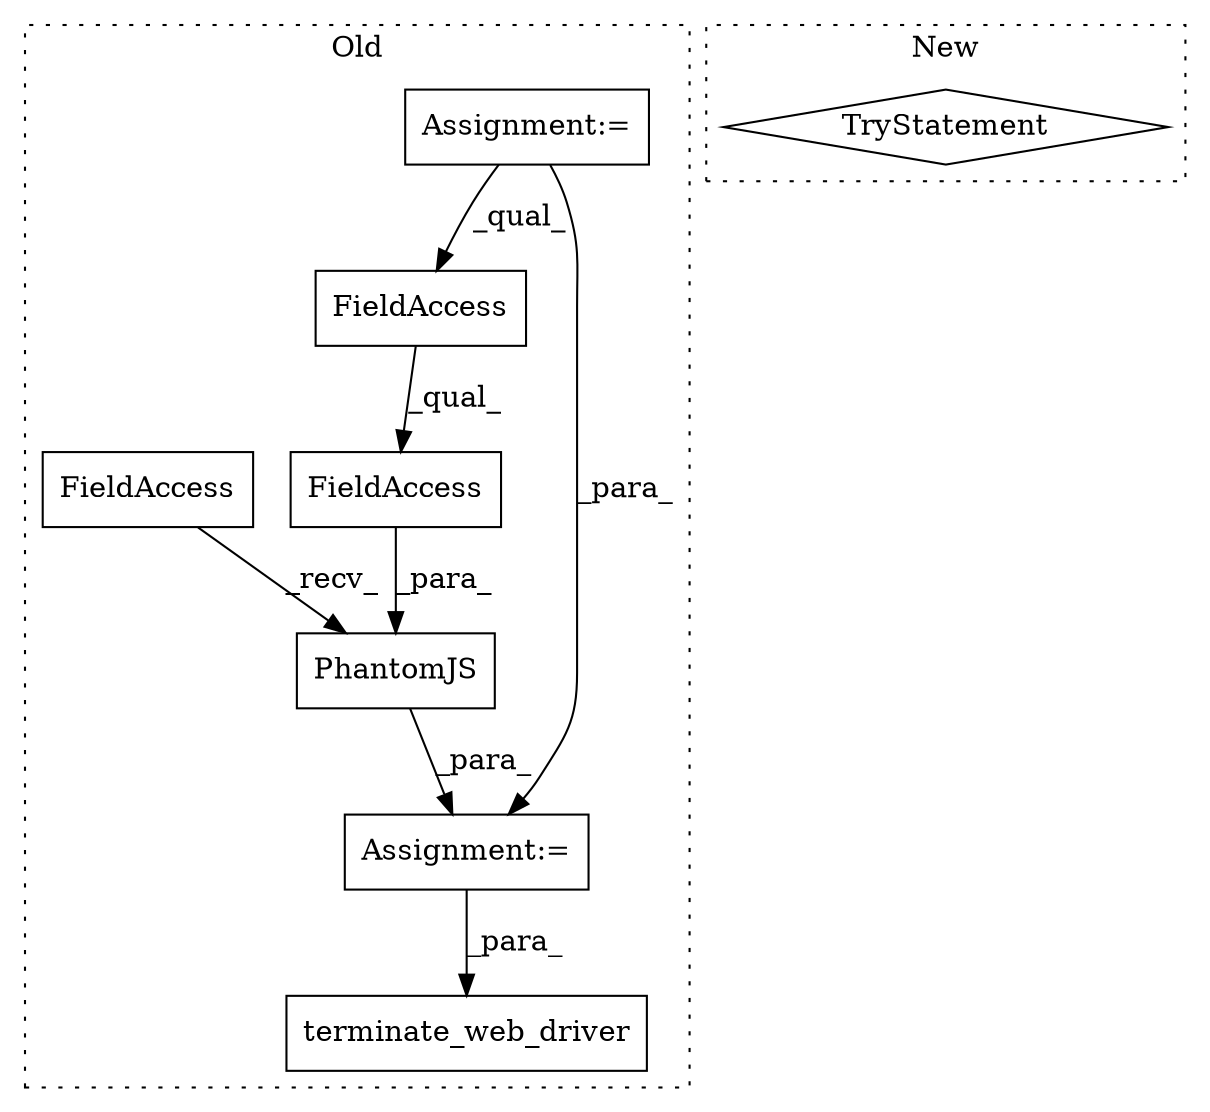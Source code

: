 digraph G {
subgraph cluster0 {
1 [label="terminate_web_driver" a="32" s="1058,1085" l="21,1" shape="box"];
3 [label="PhantomJS" a="32" s="964,989" l="10,1" shape="box"];
4 [label="FieldAccess" a="22" s="974" l="15" shape="box"];
5 [label="FieldAccess" a="22" s="974" l="7" shape="box"];
6 [label="Assignment:=" a="7" s="813" l="2" shape="box"];
7 [label="FieldAccess" a="22" s="945" l="8" shape="box"];
8 [label="Assignment:=" a="7" s="944" l="1" shape="box"];
label = "Old";
style="dotted";
}
subgraph cluster1 {
2 [label="TryStatement" a="54" s="956" l="4" shape="diamond"];
label = "New";
style="dotted";
}
3 -> 8 [label="_para_"];
4 -> 3 [label="_para_"];
5 -> 4 [label="_qual_"];
6 -> 8 [label="_para_"];
6 -> 5 [label="_qual_"];
7 -> 3 [label="_recv_"];
8 -> 1 [label="_para_"];
}